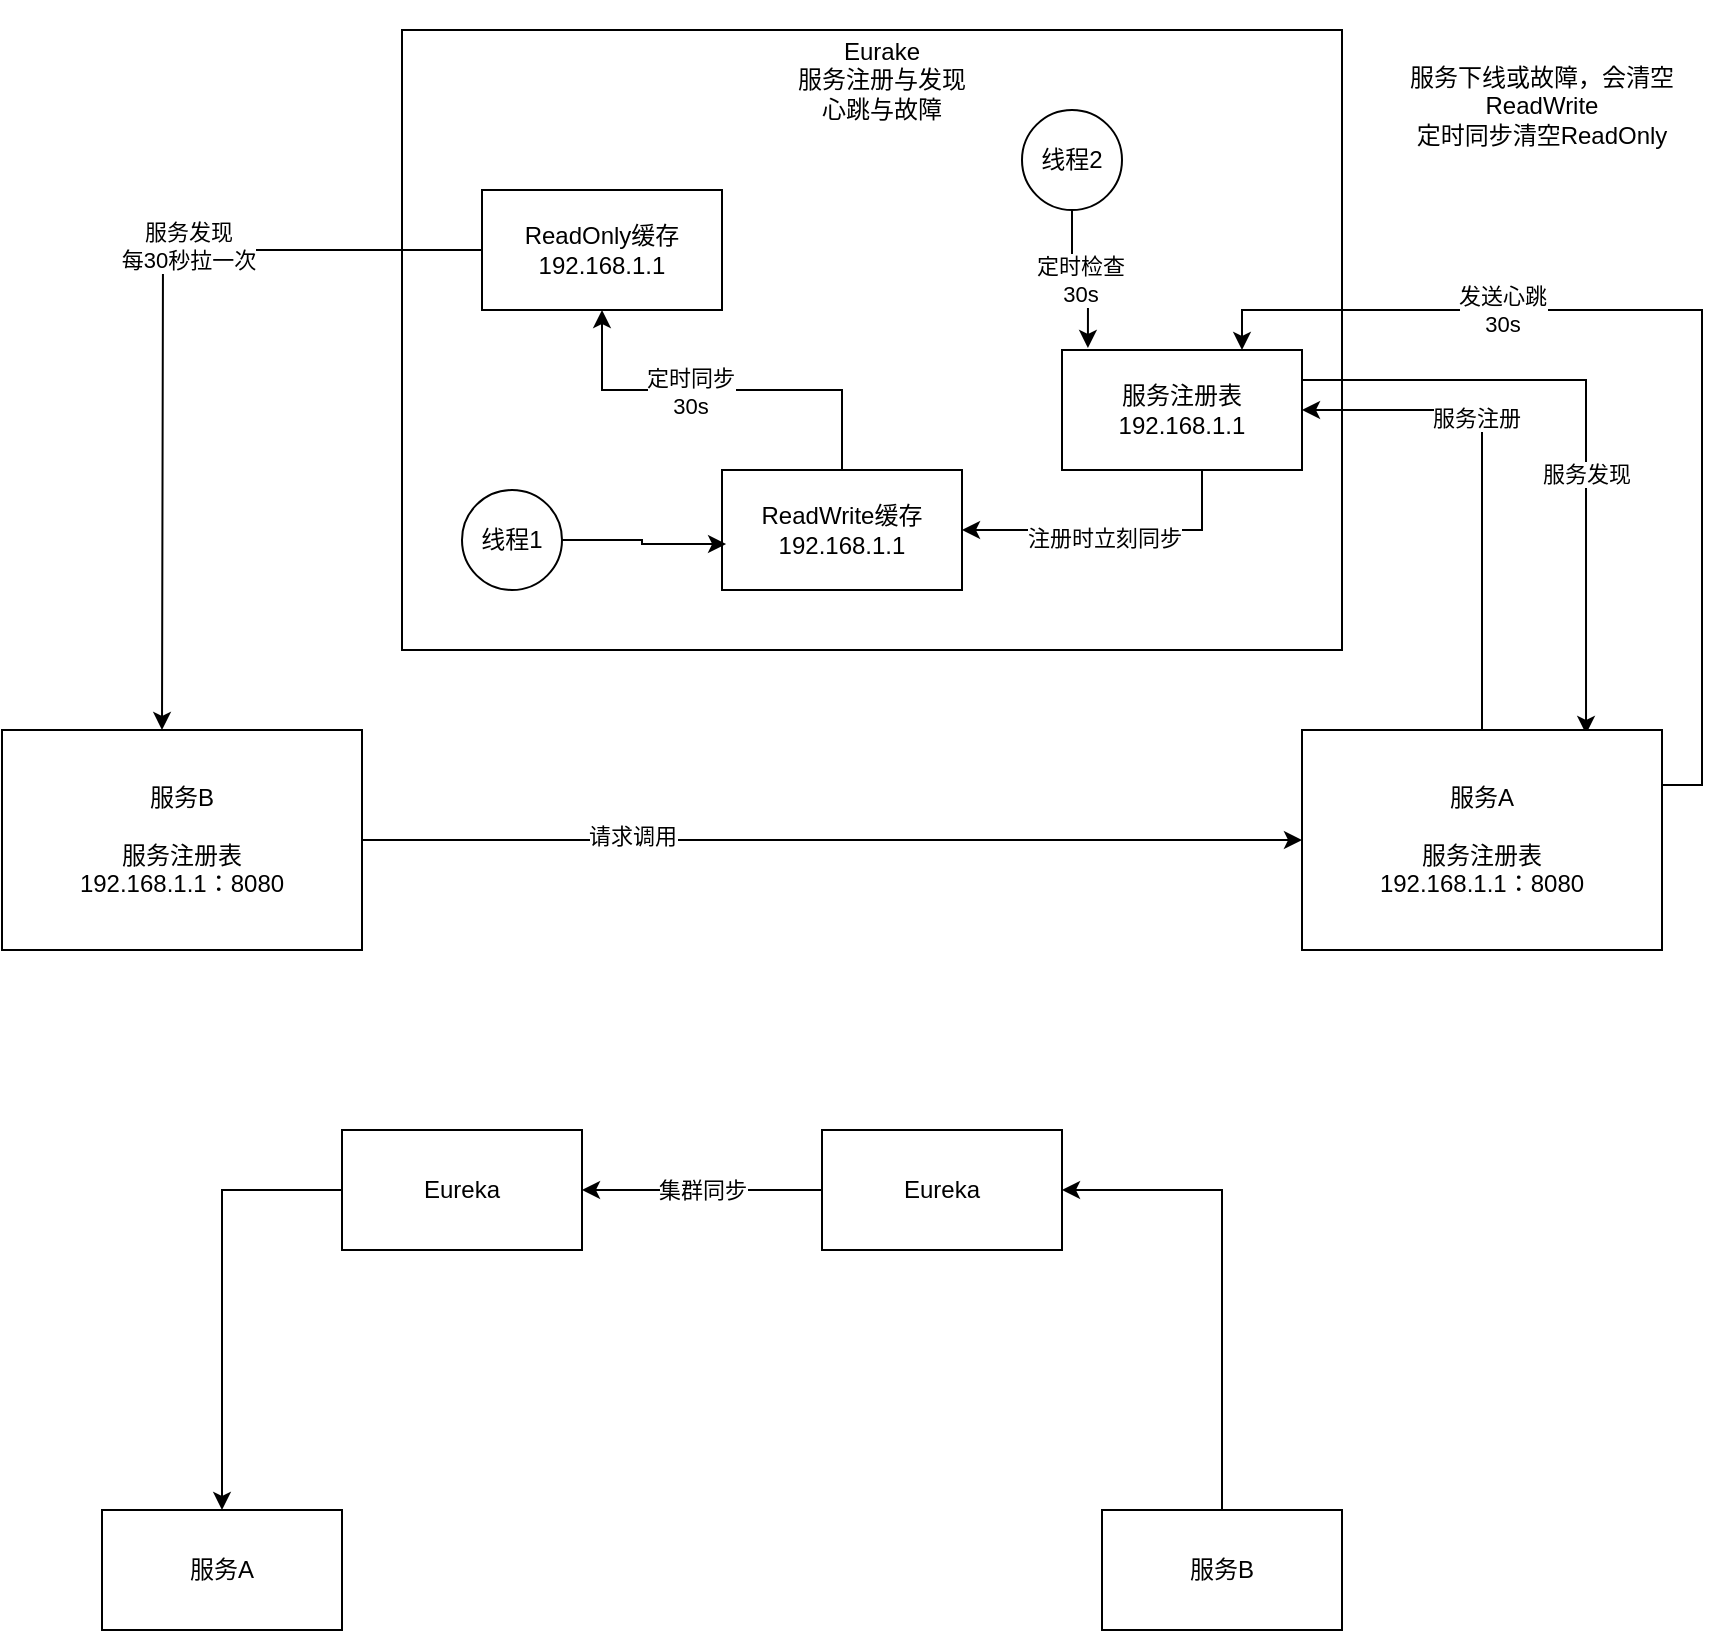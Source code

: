 <mxfile version="14.6.13" type="device"><diagram id="KUfvhoVKcO5tenCQyoVE" name="第 1 页"><mxGraphModel dx="796" dy="504" grid="1" gridSize="10" guides="1" tooltips="1" connect="1" arrows="1" fold="1" page="1" pageScale="1" pageWidth="827" pageHeight="1169" math="0" shadow="0"><root><mxCell id="0"/><mxCell id="1" parent="0"/><mxCell id="RGvvK-6Fj7O_S40MXZBa-1" value="" style="rounded=0;whiteSpace=wrap;html=1;" parent="1" vertex="1"><mxGeometry x="240" y="50" width="470" height="310" as="geometry"/></mxCell><mxCell id="RGvvK-6Fj7O_S40MXZBa-2" value="Eurake&lt;br&gt;服务注册与发现&lt;br&gt;心跳与故障" style="text;html=1;strokeColor=none;fillColor=none;align=center;verticalAlign=middle;whiteSpace=wrap;rounded=0;" parent="1" vertex="1"><mxGeometry x="430" y="50" width="100" height="50" as="geometry"/></mxCell><mxCell id="RGvvK-6Fj7O_S40MXZBa-11" style="edgeStyle=orthogonalEdgeStyle;rounded=0;orthogonalLoop=1;jettySize=auto;html=1;entryX=1;entryY=0.5;entryDx=0;entryDy=0;" parent="1" source="RGvvK-6Fj7O_S40MXZBa-3" target="RGvvK-6Fj7O_S40MXZBa-10" edge="1"><mxGeometry relative="1" as="geometry"><Array as="points"><mxPoint x="640" y="300"/></Array></mxGeometry></mxCell><mxCell id="RGvvK-6Fj7O_S40MXZBa-12" value="注册时立刻同步" style="edgeLabel;html=1;align=center;verticalAlign=middle;resizable=0;points=[];" parent="RGvvK-6Fj7O_S40MXZBa-11" vertex="1" connectable="0"><mxGeometry x="0.053" y="4" relative="1" as="geometry"><mxPoint as="offset"/></mxGeometry></mxCell><mxCell id="RGvvK-6Fj7O_S40MXZBa-26" style="edgeStyle=orthogonalEdgeStyle;rounded=0;orthogonalLoop=1;jettySize=auto;html=1;exitX=1;exitY=0.25;exitDx=0;exitDy=0;entryX=0.789;entryY=0.018;entryDx=0;entryDy=0;entryPerimeter=0;" parent="1" source="RGvvK-6Fj7O_S40MXZBa-3" target="RGvvK-6Fj7O_S40MXZBa-25" edge="1"><mxGeometry relative="1" as="geometry"/></mxCell><mxCell id="RGvvK-6Fj7O_S40MXZBa-27" value="服务发现" style="edgeLabel;html=1;align=center;verticalAlign=middle;resizable=0;points=[];" parent="RGvvK-6Fj7O_S40MXZBa-26" vertex="1" connectable="0"><mxGeometry x="0.185" relative="1" as="geometry"><mxPoint as="offset"/></mxGeometry></mxCell><mxCell id="RGvvK-6Fj7O_S40MXZBa-3" value="服务注册表&lt;br&gt;192.168.1.1" style="rounded=0;whiteSpace=wrap;html=1;" parent="1" vertex="1"><mxGeometry x="570" y="210" width="120" height="60" as="geometry"/></mxCell><mxCell id="RGvvK-6Fj7O_S40MXZBa-8" style="edgeStyle=orthogonalEdgeStyle;rounded=0;orthogonalLoop=1;jettySize=auto;html=1;entryX=1;entryY=0.5;entryDx=0;entryDy=0;exitX=0.5;exitY=0;exitDx=0;exitDy=0;" parent="1" source="RGvvK-6Fj7O_S40MXZBa-25" target="RGvvK-6Fj7O_S40MXZBa-3" edge="1"><mxGeometry relative="1" as="geometry"><mxPoint x="827" y="450" as="sourcePoint"/></mxGeometry></mxCell><mxCell id="RGvvK-6Fj7O_S40MXZBa-9" value="服务注册" style="edgeLabel;html=1;align=center;verticalAlign=middle;resizable=0;points=[];" parent="RGvvK-6Fj7O_S40MXZBa-8" vertex="1" connectable="0"><mxGeometry x="0.247" y="3" relative="1" as="geometry"><mxPoint as="offset"/></mxGeometry></mxCell><mxCell id="RGvvK-6Fj7O_S40MXZBa-18" style="edgeStyle=orthogonalEdgeStyle;rounded=0;orthogonalLoop=1;jettySize=auto;html=1;entryX=0.5;entryY=1;entryDx=0;entryDy=0;" parent="1" source="RGvvK-6Fj7O_S40MXZBa-10" target="RGvvK-6Fj7O_S40MXZBa-13" edge="1"><mxGeometry relative="1" as="geometry"/></mxCell><mxCell id="RGvvK-6Fj7O_S40MXZBa-19" value="定时同步&lt;br&gt;30s" style="edgeLabel;html=1;align=center;verticalAlign=middle;resizable=0;points=[];" parent="RGvvK-6Fj7O_S40MXZBa-18" vertex="1" connectable="0"><mxGeometry x="0.16" y="1" relative="1" as="geometry"><mxPoint as="offset"/></mxGeometry></mxCell><mxCell id="RGvvK-6Fj7O_S40MXZBa-10" value="ReadWrite缓存&lt;br&gt;192.168.1.1" style="rounded=0;whiteSpace=wrap;html=1;" parent="1" vertex="1"><mxGeometry x="400" y="270" width="120" height="60" as="geometry"/></mxCell><mxCell id="RGvvK-6Fj7O_S40MXZBa-14" style="edgeStyle=orthogonalEdgeStyle;rounded=0;orthogonalLoop=1;jettySize=auto;html=1;" parent="1" source="RGvvK-6Fj7O_S40MXZBa-13" edge="1"><mxGeometry relative="1" as="geometry"><mxPoint x="120" y="400" as="targetPoint"/></mxGeometry></mxCell><mxCell id="RGvvK-6Fj7O_S40MXZBa-15" value="服务发现&lt;br&gt;每30秒拉一次" style="edgeLabel;html=1;align=center;verticalAlign=middle;resizable=0;points=[];" parent="RGvvK-6Fj7O_S40MXZBa-14" vertex="1" connectable="0"><mxGeometry x="-0.265" y="-2" relative="1" as="geometry"><mxPoint as="offset"/></mxGeometry></mxCell><mxCell id="RGvvK-6Fj7O_S40MXZBa-13" value="ReadOnly缓存&lt;br&gt;192.168.1.1" style="rounded=0;whiteSpace=wrap;html=1;" parent="1" vertex="1"><mxGeometry x="280" y="130" width="120" height="60" as="geometry"/></mxCell><mxCell id="RGvvK-6Fj7O_S40MXZBa-17" style="edgeStyle=orthogonalEdgeStyle;rounded=0;orthogonalLoop=1;jettySize=auto;html=1;entryX=0.017;entryY=0.617;entryDx=0;entryDy=0;entryPerimeter=0;" parent="1" source="RGvvK-6Fj7O_S40MXZBa-16" target="RGvvK-6Fj7O_S40MXZBa-10" edge="1"><mxGeometry relative="1" as="geometry"/></mxCell><mxCell id="RGvvK-6Fj7O_S40MXZBa-16" value="线程1" style="ellipse;whiteSpace=wrap;html=1;aspect=fixed;" parent="1" vertex="1"><mxGeometry x="270" y="280" width="50" height="50" as="geometry"/></mxCell><mxCell id="GDzyeRDVzqwVWpPKOiI9-1" style="edgeStyle=orthogonalEdgeStyle;rounded=0;orthogonalLoop=1;jettySize=auto;html=1;exitX=1;exitY=0.5;exitDx=0;exitDy=0;entryX=0;entryY=0.5;entryDx=0;entryDy=0;" parent="1" source="RGvvK-6Fj7O_S40MXZBa-23" target="RGvvK-6Fj7O_S40MXZBa-25" edge="1"><mxGeometry relative="1" as="geometry"/></mxCell><mxCell id="GDzyeRDVzqwVWpPKOiI9-2" value="请求调用" style="edgeLabel;html=1;align=center;verticalAlign=middle;resizable=0;points=[];" parent="GDzyeRDVzqwVWpPKOiI9-1" vertex="1" connectable="0"><mxGeometry x="-0.425" y="2" relative="1" as="geometry"><mxPoint as="offset"/></mxGeometry></mxCell><mxCell id="RGvvK-6Fj7O_S40MXZBa-23" value="服务B&lt;br&gt;&lt;br&gt;服务注册表&lt;br&gt;192.168.1.1：8080" style="rounded=0;whiteSpace=wrap;html=1;" parent="1" vertex="1"><mxGeometry x="40" y="400" width="180" height="110" as="geometry"/></mxCell><mxCell id="RGvvK-6Fj7O_S40MXZBa-30" style="edgeStyle=orthogonalEdgeStyle;rounded=0;orthogonalLoop=1;jettySize=auto;html=1;exitX=1;exitY=0.25;exitDx=0;exitDy=0;entryX=0.75;entryY=0;entryDx=0;entryDy=0;" parent="1" source="RGvvK-6Fj7O_S40MXZBa-25" target="RGvvK-6Fj7O_S40MXZBa-3" edge="1"><mxGeometry relative="1" as="geometry"/></mxCell><mxCell id="RGvvK-6Fj7O_S40MXZBa-31" value="发送心跳&lt;br&gt;30s" style="edgeLabel;html=1;align=center;verticalAlign=middle;resizable=0;points=[];" parent="RGvvK-6Fj7O_S40MXZBa-30" vertex="1" connectable="0"><mxGeometry x="0.728" y="2" relative="1" as="geometry"><mxPoint x="81" y="-2" as="offset"/></mxGeometry></mxCell><mxCell id="RGvvK-6Fj7O_S40MXZBa-25" value="服务A&lt;br&gt;&lt;br&gt;服务注册表&lt;br&gt;192.168.1.1：8080" style="rounded=0;whiteSpace=wrap;html=1;" parent="1" vertex="1"><mxGeometry x="690" y="400" width="180" height="110" as="geometry"/></mxCell><mxCell id="RGvvK-6Fj7O_S40MXZBa-29" value="定时检查&lt;br&gt;30s" style="edgeStyle=orthogonalEdgeStyle;rounded=0;orthogonalLoop=1;jettySize=auto;html=1;entryX=0.108;entryY=-0.017;entryDx=0;entryDy=0;entryPerimeter=0;" parent="1" source="RGvvK-6Fj7O_S40MXZBa-28" target="RGvvK-6Fj7O_S40MXZBa-3" edge="1"><mxGeometry relative="1" as="geometry"/></mxCell><mxCell id="RGvvK-6Fj7O_S40MXZBa-28" value="线程2" style="ellipse;whiteSpace=wrap;html=1;aspect=fixed;" parent="1" vertex="1"><mxGeometry x="550" y="90" width="50" height="50" as="geometry"/></mxCell><mxCell id="GDzyeRDVzqwVWpPKOiI9-3" value="服务下线或故障，会清空ReadWrite&lt;br&gt;定时同步清空ReadOnly" style="text;html=1;strokeColor=none;fillColor=none;align=center;verticalAlign=middle;whiteSpace=wrap;rounded=0;" parent="1" vertex="1"><mxGeometry x="730" y="35" width="160" height="105" as="geometry"/></mxCell><mxCell id="d7PnKY7ClW00UXZiZU4T-5" style="edgeStyle=orthogonalEdgeStyle;rounded=0;orthogonalLoop=1;jettySize=auto;html=1;entryX=0.5;entryY=0;entryDx=0;entryDy=0;exitX=0;exitY=0.5;exitDx=0;exitDy=0;" parent="1" source="d7PnKY7ClW00UXZiZU4T-1" target="d7PnKY7ClW00UXZiZU4T-4" edge="1"><mxGeometry relative="1" as="geometry"/></mxCell><mxCell id="d7PnKY7ClW00UXZiZU4T-1" value="Eureka" style="rounded=0;whiteSpace=wrap;html=1;" parent="1" vertex="1"><mxGeometry x="210" y="600" width="120" height="60" as="geometry"/></mxCell><mxCell id="d7PnKY7ClW00UXZiZU4T-3" value="集群同步" style="edgeStyle=orthogonalEdgeStyle;rounded=0;orthogonalLoop=1;jettySize=auto;html=1;entryX=1;entryY=0.5;entryDx=0;entryDy=0;" parent="1" source="d7PnKY7ClW00UXZiZU4T-2" target="d7PnKY7ClW00UXZiZU4T-1" edge="1"><mxGeometry relative="1" as="geometry"/></mxCell><mxCell id="d7PnKY7ClW00UXZiZU4T-2" value="Eureka" style="rounded=0;whiteSpace=wrap;html=1;" parent="1" vertex="1"><mxGeometry x="450" y="600" width="120" height="60" as="geometry"/></mxCell><mxCell id="d7PnKY7ClW00UXZiZU4T-4" value="服务A" style="rounded=0;whiteSpace=wrap;html=1;" parent="1" vertex="1"><mxGeometry x="90" y="790" width="120" height="60" as="geometry"/></mxCell><mxCell id="d7PnKY7ClW00UXZiZU4T-7" style="edgeStyle=orthogonalEdgeStyle;rounded=0;orthogonalLoop=1;jettySize=auto;html=1;entryX=1;entryY=0.5;entryDx=0;entryDy=0;exitX=0.5;exitY=0;exitDx=0;exitDy=0;" parent="1" source="d7PnKY7ClW00UXZiZU4T-6" target="d7PnKY7ClW00UXZiZU4T-2" edge="1"><mxGeometry relative="1" as="geometry"/></mxCell><mxCell id="d7PnKY7ClW00UXZiZU4T-6" value="服务B" style="rounded=0;whiteSpace=wrap;html=1;" parent="1" vertex="1"><mxGeometry x="590" y="790" width="120" height="60" as="geometry"/></mxCell></root></mxGraphModel></diagram></mxfile>